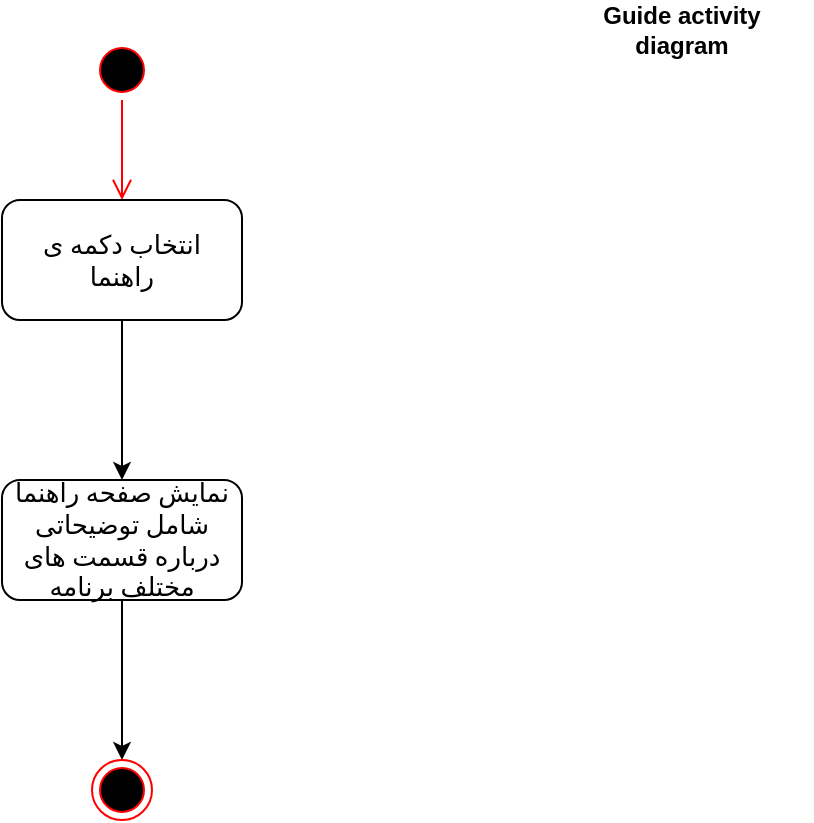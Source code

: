 <mxfile version="14.7.9" type="github">
  <diagram id="W0JB3PmPmPFSWpcL3AuC" name="Page-1">
    <mxGraphModel dx="782" dy="436" grid="1" gridSize="10" guides="1" tooltips="1" connect="1" arrows="1" fold="1" page="1" pageScale="1" pageWidth="850" pageHeight="1100" math="0" shadow="0">
      <root>
        <mxCell id="0" />
        <mxCell id="1" parent="0" />
        <mxCell id="dblbX1pukYvhbIbSW0fP-1" value="" style="ellipse;html=1;shape=startState;fillColor=#000000;strokeColor=#ff0000;" vertex="1" parent="1">
          <mxGeometry x="145" y="80" width="30" height="30" as="geometry" />
        </mxCell>
        <mxCell id="dblbX1pukYvhbIbSW0fP-2" value="" style="edgeStyle=orthogonalEdgeStyle;html=1;verticalAlign=bottom;endArrow=open;endSize=8;strokeColor=#ff0000;entryX=0.5;entryY=0;entryDx=0;entryDy=0;" edge="1" parent="1" source="dblbX1pukYvhbIbSW0fP-1" target="dblbX1pukYvhbIbSW0fP-4">
          <mxGeometry relative="1" as="geometry">
            <mxPoint x="160" y="150" as="targetPoint" />
            <Array as="points" />
          </mxGeometry>
        </mxCell>
        <mxCell id="dblbX1pukYvhbIbSW0fP-3" value="" style="edgeStyle=orthogonalEdgeStyle;rounded=0;orthogonalLoop=1;jettySize=auto;html=1;" edge="1" parent="1" source="dblbX1pukYvhbIbSW0fP-4" target="dblbX1pukYvhbIbSW0fP-6">
          <mxGeometry relative="1" as="geometry" />
        </mxCell>
        <mxCell id="dblbX1pukYvhbIbSW0fP-4" value="&lt;div style=&quot;font-size: 13px&quot;&gt;&lt;font face=&quot;B Zar&quot; style=&quot;font-size: 13px&quot;&gt;انتخاب دکمه ی &lt;br&gt;&lt;/font&gt;&lt;/div&gt;&lt;div style=&quot;font-size: 13px&quot;&gt;&lt;font face=&quot;B Zar&quot; style=&quot;font-size: 13px&quot;&gt;راهنما&lt;/font&gt;&lt;br&gt;&lt;/div&gt;" style="rounded=1;whiteSpace=wrap;html=1;" vertex="1" parent="1">
          <mxGeometry x="100" y="160" width="120" height="60" as="geometry" />
        </mxCell>
        <mxCell id="dblbX1pukYvhbIbSW0fP-5" style="edgeStyle=orthogonalEdgeStyle;rounded=0;orthogonalLoop=1;jettySize=auto;html=1;entryX=0.5;entryY=0;entryDx=0;entryDy=0;" edge="1" parent="1" source="dblbX1pukYvhbIbSW0fP-6" target="dblbX1pukYvhbIbSW0fP-7">
          <mxGeometry relative="1" as="geometry" />
        </mxCell>
        <mxCell id="dblbX1pukYvhbIbSW0fP-6" value="&lt;font face=&quot;B Zar&quot; style=&quot;font-size: 13px&quot;&gt;نمایش صفحه راهنما شامل توضیحاتی درباره قسمت های مختلف برنامه&lt;/font&gt;" style="rounded=1;whiteSpace=wrap;html=1;" vertex="1" parent="1">
          <mxGeometry x="100" y="300" width="120" height="60" as="geometry" />
        </mxCell>
        <mxCell id="dblbX1pukYvhbIbSW0fP-7" value="" style="ellipse;html=1;shape=endState;fillColor=#000000;strokeColor=#ff0000;" vertex="1" parent="1">
          <mxGeometry x="145" y="440" width="30" height="30" as="geometry" />
        </mxCell>
        <mxCell id="dblbX1pukYvhbIbSW0fP-8" value="&lt;b&gt;Guide activity diagram&lt;/b&gt;" style="text;html=1;strokeColor=none;fillColor=none;align=center;verticalAlign=middle;whiteSpace=wrap;rounded=0;" vertex="1" parent="1">
          <mxGeometry x="375" y="70" width="130" height="10" as="geometry" />
        </mxCell>
      </root>
    </mxGraphModel>
  </diagram>
</mxfile>
